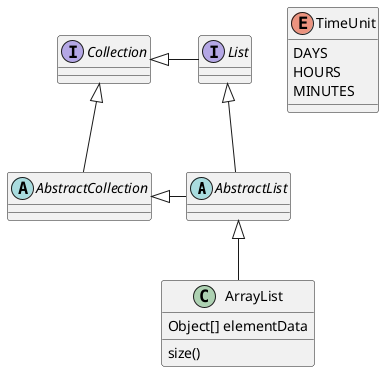 @startuml

abstract class AbstractList
abstract AbstractCollection
interface List
interface Collection

List <|-- AbstractList
Collection <|-- AbstractCollection

Collection <|- List
AbstractCollection <|- AbstractList
AbstractList <|-- ArrayList

class ArrayList {
Object[] elementData
size()
}

enum TimeUnit {
DAYS
HOURS
MINUTES
}

@enduml

@startuml
package auth{
    class User{
    Integer id
    String username
    String password
    String opendId
    }
}

package account{
    class Account{
    Integer id
    Integer userId
    BigDecimal totalBalance
    Date wageDay
    List<Warehouse> warehouseList
    List<Journal> journalList
    }

    class Ledger{
    Integer id
    Integer accountId
    String ledgerName
    BigDecimal budget
    BigDecimal totalIncome
    BigDecimal totalExpense
    List<Journal> journalList
    }

    abstract class Warehouse{
    Integer id
    String warehouseName
    Double balance
    Integer accountId
    }

    class Currency{
    Integer id
    String code
    String name
    }

    abstract class Journal{
    Integer id
    Integer warehouseId
    Integer ledgerId
    Double amount
    Timestamp createTime
    }

    class Expense{
    ExpenseType type
    }

    class Income{
    IncomeType type
    }

    class ExpenseType{
    Integer id
    String name
    }

    class IncomeType{
    Integer id
    String name
    }

    class InvestmentWarehouse
    class VaultWarehouse

    Account <-- Ledger
    Account <-- Warehouse
    Account <-- Journal
    Journal <|-- Expense
    Journal <|-- Income
    Expense <-- ExpenseType
    Income <-- IncomeType
    Warehouse --* Currency
    User <|-- Account
    Warehouse <|-- VaultWarehouse
    Warehouse <|-- InvestmentWarehouse
}

@enduml

@startuml
class 账簿

class 金库

abstract class 收支流水项

class 收入记录

class 支出记录

账簿 <-- 金库

金库 <-- 收支流水项

收支流水项 <|-- 收入记录

收支流水项 <|-- 支出记录



@enduml